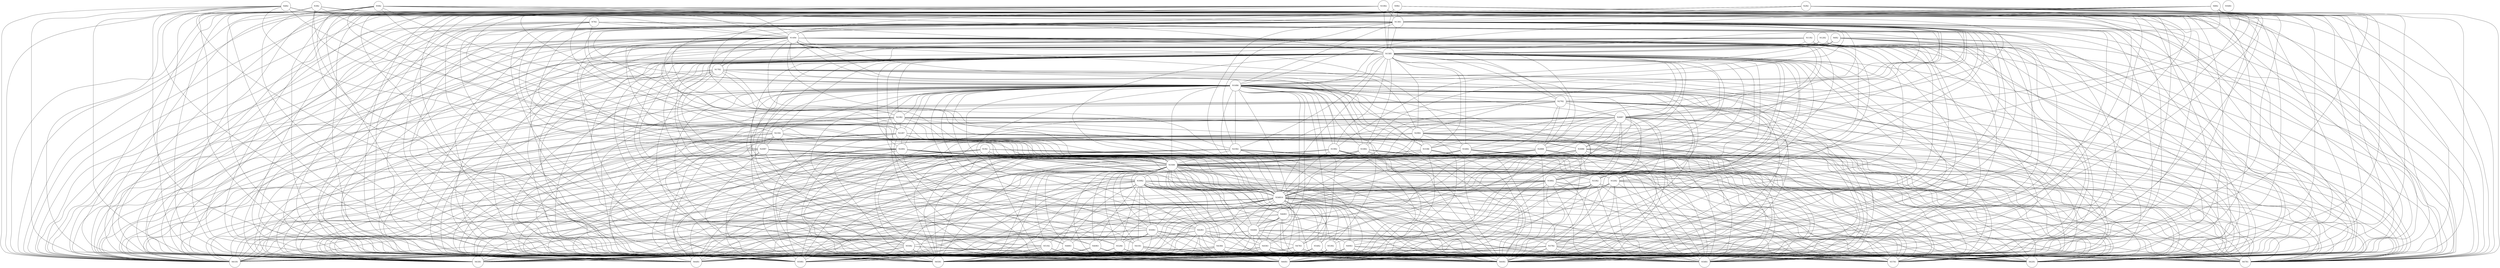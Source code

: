 graph ig {
    node [shape = circle];
    N1R2;
    N2R2;
    N3R2;
    N4R2;
    N5R2;
    N6R2;
    N7R2;
    N8R2;
    N9R2;
    N10R2;
    N11R2;
    N12R2;
    N13R3;
    N14R4;
    N15R5;
    N17R2;
    N16R6;
    N19R2;
    N18R2;
    N21R2;
    N20R7;
    N23R2;
    N22R7;
    N25R2;
    N24R2;
    N27R2;
    N26R7;
    N29R2;
    N28R8;
    N31R8;
    N30R8;
    N34R2;
    N35R9;
    N32R2;
    N33R2;
    N38R2;
    N39R2;
    N36R10;
    N37R2;
    N42R3;
    N43R4;
    N40R3;
    N41R3;
    N46R3;
    N47R3;
    N44R4;
    N45R3;
    N51R2;
    N50R3;
    N49R3;
    N48R3;
    N55R2;
    N54R2;
    N53R2;
    N52R4;
    N59R1;
    N58R1;
    N57R1;
    N56R1;
    N63R1;
    N62R1;
    N61R1;
    N60R1;
    N64R1;
    N65R1;
    N66R1;
    N67R1;
    N1R2 -- N67R1;
    N1R2 -- N66R1;
    N1R2 -- N61R1;
    N1R2 -- N60R1;
    N1R2 -- N65R1;
    N1R2 -- N64R1;
    N1R2 -- N62R1;
    N1R2 -- N63R1;
    N1R2 -- N57R1;
    N1R2 -- N58R1;
    N1R2 -- N59R1;
    N1R2 -- N35R9;
    N1R2 -- N36R10;
    N2R2 -- N67R1;
    N2R2 -- N66R1;
    N2R2 -- N61R1;
    N2R2 -- N60R1;
    N2R2 -- N65R1;
    N2R2 -- N64R1;
    N2R2 -- N62R1;
    N2R2 -- N63R1;
    N2R2 -- N57R1;
    N2R2 -- N58R1;
    N2R2 -- N59R1;
    N2R2 -- N13R3;
    N2R2 -- N35R9;
    N2R2 -- N36R10;
    N3R2 -- N67R1;
    N3R2 -- N66R1;
    N3R2 -- N61R1;
    N3R2 -- N60R1;
    N3R2 -- N65R1;
    N3R2 -- N64R1;
    N3R2 -- N62R1;
    N3R2 -- N63R1;
    N3R2 -- N57R1;
    N3R2 -- N58R1;
    N3R2 -- N59R1;
    N3R2 -- N13R3;
    N3R2 -- N14R4;
    N3R2 -- N35R9;
    N3R2 -- N36R10;
    N4R2 -- N67R1;
    N4R2 -- N66R1;
    N4R2 -- N61R1;
    N4R2 -- N60R1;
    N4R2 -- N65R1;
    N4R2 -- N64R1;
    N4R2 -- N62R1;
    N4R2 -- N63R1;
    N4R2 -- N57R1;
    N4R2 -- N58R1;
    N4R2 -- N59R1;
    N4R2 -- N13R3;
    N4R2 -- N14R4;
    N4R2 -- N15R5;
    N4R2 -- N35R9;
    N4R2 -- N36R10;
    N5R2 -- N67R1;
    N5R2 -- N66R1;
    N5R2 -- N61R1;
    N5R2 -- N60R1;
    N5R2 -- N65R1;
    N5R2 -- N64R1;
    N5R2 -- N62R1;
    N5R2 -- N63R1;
    N5R2 -- N57R1;
    N5R2 -- N58R1;
    N5R2 -- N59R1;
    N5R2 -- N13R3;
    N5R2 -- N14R4;
    N5R2 -- N15R5;
    N5R2 -- N16R6;
    N5R2 -- N35R9;
    N5R2 -- N36R10;
    N6R2 -- N65R1;
    N6R2 -- N64R1;
    N6R2 -- N67R1;
    N6R2 -- N66R1;
    N6R2 -- N61R1;
    N6R2 -- N60R1;
    N6R2 -- N62R1;
    N6R2 -- N63R1;
    N6R2 -- N57R1;
    N6R2 -- N58R1;
    N6R2 -- N59R1;
    N6R2 -- N15R5;
    N6R2 -- N16R6;
    N7R2 -- N65R1;
    N7R2 -- N64R1;
    N7R2 -- N67R1;
    N7R2 -- N66R1;
    N7R2 -- N61R1;
    N7R2 -- N60R1;
    N7R2 -- N62R1;
    N7R2 -- N63R1;
    N7R2 -- N57R1;
    N7R2 -- N58R1;
    N7R2 -- N59R1;
    N7R2 -- N14R4;
    N7R2 -- N15R5;
    N7R2 -- N16R6;
    N8R2 -- N65R1;
    N8R2 -- N64R1;
    N8R2 -- N58R1;
    N8R2 -- N67R1;
    N8R2 -- N66R1;
    N8R2 -- N57R1;
    N8R2 -- N61R1;
    N8R2 -- N59R1;
    N8R2 -- N60R1;
    N8R2 -- N63R1;
    N8R2 -- N62R1;
    N8R2 -- N13R3;
    N8R2 -- N14R4;
    N8R2 -- N15R5;
    N8R2 -- N16R6;
    N9R2 -- N65R1;
    N9R2 -- N64R1;
    N9R2 -- N58R1;
    N9R2 -- N67R1;
    N9R2 -- N66R1;
    N9R2 -- N57R1;
    N9R2 -- N61R1;
    N9R2 -- N59R1;
    N9R2 -- N60R1;
    N9R2 -- N63R1;
    N9R2 -- N62R1;
    N9R2 -- N13R3;
    N9R2 -- N14R4;
    N9R2 -- N15R5;
    N9R2 -- N16R6;
    N9R2 -- N26R7;
    N10R2 -- N65R1;
    N10R2 -- N64R1;
    N10R2 -- N58R1;
    N10R2 -- N67R1;
    N10R2 -- N66R1;
    N10R2 -- N57R1;
    N10R2 -- N61R1;
    N10R2 -- N59R1;
    N10R2 -- N60R1;
    N10R2 -- N63R1;
    N10R2 -- N62R1;
    N10R2 -- N13R3;
    N10R2 -- N14R4;
    N10R2 -- N15R5;
    N10R2 -- N16R6;
    N10R2 -- N26R7;
    N10R2 -- N35R9;
    N11R2 -- N64R1;
    N11R2 -- N67R1;
    N11R2 -- N66R1;
    N11R2 -- N58R1;
    N11R2 -- N57R1;
    N11R2 -- N61R1;
    N11R2 -- N59R1;
    N11R2 -- N60R1;
    N11R2 -- N65R1;
    N11R2 -- N63R1;
    N11R2 -- N62R1;
    N11R2 -- N15R5;
    N11R2 -- N16R6;
    N12R2 -- N67R1;
    N12R2 -- N66R1;
    N12R2 -- N58R1;
    N12R2 -- N57R1;
    N12R2 -- N61R1;
    N12R2 -- N59R1;
    N12R2 -- N60R1;
    N12R2 -- N65R1;
    N12R2 -- N64R1;
    N12R2 -- N63R1;
    N12R2 -- N62R1;
    N12R2 -- N15R5;
    N12R2 -- N16R6;
    N13R3 -- N67R1;
    N13R3 -- N66R1;
    N13R3 -- N58R1;
    N13R3 -- N57R1;
    N13R3 -- N61R1;
    N13R3 -- N59R1;
    N13R3 -- N60R1;
    N13R3 -- N65R1;
    N13R3 -- N64R1;
    N13R3 -- N63R1;
    N13R3 -- N62R1;
    N13R3 -- N14R4;
    N13R3 -- N15R5;
    N13R3 -- N17R2;
    N13R3 -- N16R6;
    N13R3 -- N19R2;
    N13R3 -- N18R2;
    N13R3 -- N21R2;
    N13R3 -- N20R7;
    N13R3 -- N23R2;
    N13R3 -- N22R7;
    N13R3 -- N25R2;
    N13R3 -- N24R2;
    N13R3 -- N27R2;
    N13R3 -- N26R7;
    N13R3 -- N29R2;
    N13R3 -- N28R8;
    N13R3 -- N31R8;
    N13R3 -- N30R8;
    N13R3 -- N34R2;
    N13R3 -- N35R9;
    N13R3 -- N32R2;
    N13R3 -- N33R2;
    N13R3 -- N38R2;
    N13R3 -- N36R10;
    N13R3 -- N37R2;
    N13R3 -- N55R2;
    N14R4 -- N67R1;
    N14R4 -- N66R1;
    N14R4 -- N58R1;
    N14R4 -- N57R1;
    N14R4 -- N61R1;
    N14R4 -- N59R1;
    N14R4 -- N60R1;
    N14R4 -- N65R1;
    N14R4 -- N64R1;
    N14R4 -- N63R1;
    N14R4 -- N62R1;
    N14R4 -- N15R5;
    N14R4 -- N17R2;
    N14R4 -- N16R6;
    N14R4 -- N19R2;
    N14R4 -- N18R2;
    N14R4 -- N21R2;
    N14R4 -- N20R7;
    N14R4 -- N23R2;
    N14R4 -- N22R7;
    N14R4 -- N25R2;
    N14R4 -- N24R2;
    N14R4 -- N27R2;
    N14R4 -- N26R7;
    N14R4 -- N29R2;
    N14R4 -- N28R8;
    N14R4 -- N31R8;
    N14R4 -- N30R8;
    N14R4 -- N34R2;
    N14R4 -- N35R9;
    N14R4 -- N32R2;
    N14R4 -- N33R2;
    N14R4 -- N38R2;
    N14R4 -- N36R10;
    N14R4 -- N37R2;
    N14R4 -- N55R2;
    N15R5 -- N67R1;
    N15R5 -- N66R1;
    N15R5 -- N58R1;
    N15R5 -- N57R1;
    N15R5 -- N61R1;
    N15R5 -- N59R1;
    N15R5 -- N60R1;
    N15R5 -- N65R1;
    N15R5 -- N64R1;
    N15R5 -- N63R1;
    N15R5 -- N62R1;
    N15R5 -- N17R2;
    N15R5 -- N16R6;
    N15R5 -- N19R2;
    N15R5 -- N18R2;
    N15R5 -- N21R2;
    N15R5 -- N20R7;
    N15R5 -- N23R2;
    N15R5 -- N22R7;
    N15R5 -- N25R2;
    N15R5 -- N24R2;
    N15R5 -- N27R2;
    N15R5 -- N26R7;
    N15R5 -- N29R2;
    N15R5 -- N28R8;
    N15R5 -- N31R8;
    N15R5 -- N30R8;
    N15R5 -- N34R2;
    N15R5 -- N35R9;
    N15R5 -- N32R2;
    N15R5 -- N33R2;
    N15R5 -- N38R2;
    N15R5 -- N39R2;
    N15R5 -- N36R10;
    N15R5 -- N37R2;
    N15R5 -- N42R3;
    N15R5 -- N43R4;
    N15R5 -- N40R3;
    N15R5 -- N41R3;
    N15R5 -- N46R3;
    N15R5 -- N47R3;
    N15R5 -- N44R4;
    N15R5 -- N45R3;
    N15R5 -- N51R2;
    N15R5 -- N50R3;
    N15R5 -- N49R3;
    N15R5 -- N48R3;
    N15R5 -- N55R2;
    N15R5 -- N54R2;
    N15R5 -- N53R2;
    N15R5 -- N52R4;
    N17R2 -- N67R1;
    N17R2 -- N66R1;
    N17R2 -- N58R1;
    N17R2 -- N57R1;
    N17R2 -- N61R1;
    N17R2 -- N59R1;
    N17R2 -- N60R1;
    N17R2 -- N65R1;
    N17R2 -- N64R1;
    N17R2 -- N63R1;
    N17R2 -- N62R1;
    N17R2 -- N16R6;
    N17R2 -- N35R9;
    N17R2 -- N36R10;
    N16R6 -- N67R1;
    N16R6 -- N66R1;
    N16R6 -- N58R1;
    N16R6 -- N57R1;
    N16R6 -- N61R1;
    N16R6 -- N59R1;
    N16R6 -- N60R1;
    N16R6 -- N65R1;
    N16R6 -- N64R1;
    N16R6 -- N63R1;
    N16R6 -- N62R1;
    N16R6 -- N19R2;
    N16R6 -- N18R2;
    N16R6 -- N21R2;
    N16R6 -- N20R7;
    N16R6 -- N23R2;
    N16R6 -- N22R7;
    N16R6 -- N25R2;
    N16R6 -- N24R2;
    N16R6 -- N27R2;
    N16R6 -- N26R7;
    N16R6 -- N29R2;
    N16R6 -- N28R8;
    N16R6 -- N31R8;
    N16R6 -- N30R8;
    N16R6 -- N34R2;
    N16R6 -- N35R9;
    N16R6 -- N32R2;
    N16R6 -- N33R2;
    N16R6 -- N38R2;
    N16R6 -- N39R2;
    N16R6 -- N36R10;
    N16R6 -- N37R2;
    N16R6 -- N42R3;
    N16R6 -- N43R4;
    N16R6 -- N40R3;
    N16R6 -- N41R3;
    N16R6 -- N46R3;
    N16R6 -- N47R3;
    N16R6 -- N44R4;
    N16R6 -- N45R3;
    N16R6 -- N51R2;
    N16R6 -- N50R3;
    N16R6 -- N49R3;
    N16R6 -- N48R3;
    N16R6 -- N55R2;
    N16R6 -- N54R2;
    N16R6 -- N53R2;
    N16R6 -- N52R4;
    N19R2 -- N67R1;
    N19R2 -- N66R1;
    N19R2 -- N58R1;
    N19R2 -- N57R1;
    N19R2 -- N61R1;
    N19R2 -- N59R1;
    N19R2 -- N60R1;
    N19R2 -- N65R1;
    N19R2 -- N64R1;
    N19R2 -- N63R1;
    N19R2 -- N62R1;
    N19R2 -- N35R9;
    N19R2 -- N36R10;
    N18R2 -- N67R1;
    N18R2 -- N66R1;
    N18R2 -- N58R1;
    N18R2 -- N57R1;
    N18R2 -- N61R1;
    N18R2 -- N59R1;
    N18R2 -- N60R1;
    N18R2 -- N65R1;
    N18R2 -- N64R1;
    N18R2 -- N63R1;
    N18R2 -- N62R1;
    N18R2 -- N35R9;
    N18R2 -- N36R10;
    N21R2 -- N67R1;
    N21R2 -- N66R1;
    N21R2 -- N58R1;
    N21R2 -- N57R1;
    N21R2 -- N61R1;
    N21R2 -- N59R1;
    N21R2 -- N60R1;
    N21R2 -- N65R1;
    N21R2 -- N64R1;
    N21R2 -- N63R1;
    N21R2 -- N62R1;
    N21R2 -- N20R7;
    N21R2 -- N35R9;
    N21R2 -- N36R10;
    N20R7 -- N67R1;
    N20R7 -- N66R1;
    N20R7 -- N58R1;
    N20R7 -- N57R1;
    N20R7 -- N61R1;
    N20R7 -- N59R1;
    N20R7 -- N60R1;
    N20R7 -- N65R1;
    N20R7 -- N64R1;
    N20R7 -- N63R1;
    N20R7 -- N62R1;
    N20R7 -- N35R9;
    N20R7 -- N36R10;
    N23R2 -- N67R1;
    N23R2 -- N66R1;
    N23R2 -- N58R1;
    N23R2 -- N57R1;
    N23R2 -- N61R1;
    N23R2 -- N59R1;
    N23R2 -- N60R1;
    N23R2 -- N65R1;
    N23R2 -- N64R1;
    N23R2 -- N63R1;
    N23R2 -- N62R1;
    N23R2 -- N22R7;
    N23R2 -- N35R9;
    N23R2 -- N36R10;
    N22R7 -- N67R1;
    N22R7 -- N66R1;
    N22R7 -- N58R1;
    N22R7 -- N57R1;
    N22R7 -- N61R1;
    N22R7 -- N59R1;
    N22R7 -- N60R1;
    N22R7 -- N65R1;
    N22R7 -- N64R1;
    N22R7 -- N63R1;
    N22R7 -- N62R1;
    N22R7 -- N24R2;
    N22R7 -- N35R9;
    N22R7 -- N36R10;
    N25R2 -- N67R1;
    N25R2 -- N66R1;
    N25R2 -- N58R1;
    N25R2 -- N57R1;
    N25R2 -- N61R1;
    N25R2 -- N59R1;
    N25R2 -- N60R1;
    N25R2 -- N65R1;
    N25R2 -- N64R1;
    N25R2 -- N63R1;
    N25R2 -- N62R1;
    N25R2 -- N35R9;
    N25R2 -- N36R10;
    N24R2 -- N67R1;
    N24R2 -- N66R1;
    N24R2 -- N58R1;
    N24R2 -- N57R1;
    N24R2 -- N61R1;
    N24R2 -- N59R1;
    N24R2 -- N60R1;
    N24R2 -- N65R1;
    N24R2 -- N64R1;
    N24R2 -- N63R1;
    N24R2 -- N62R1;
    N24R2 -- N35R9;
    N24R2 -- N36R10;
    N27R2 -- N67R1;
    N27R2 -- N66R1;
    N27R2 -- N58R1;
    N27R2 -- N57R1;
    N27R2 -- N61R1;
    N27R2 -- N59R1;
    N27R2 -- N60R1;
    N27R2 -- N65R1;
    N27R2 -- N64R1;
    N27R2 -- N63R1;
    N27R2 -- N62R1;
    N27R2 -- N26R7;
    N27R2 -- N28R8;
    N27R2 -- N35R9;
    N27R2 -- N36R10;
    N26R7 -- N67R1;
    N26R7 -- N66R1;
    N26R7 -- N58R1;
    N26R7 -- N57R1;
    N26R7 -- N61R1;
    N26R7 -- N59R1;
    N26R7 -- N60R1;
    N26R7 -- N65R1;
    N26R7 -- N64R1;
    N26R7 -- N63R1;
    N26R7 -- N62R1;
    N26R7 -- N29R2;
    N26R7 -- N28R8;
    N26R7 -- N31R8;
    N26R7 -- N30R8;
    N26R7 -- N34R2;
    N26R7 -- N35R9;
    N26R7 -- N32R2;
    N26R7 -- N33R2;
    N26R7 -- N38R2;
    N26R7 -- N36R10;
    N26R7 -- N37R2;
    N26R7 -- N55R2;
    N29R2 -- N67R1;
    N29R2 -- N66R1;
    N29R2 -- N58R1;
    N29R2 -- N57R1;
    N29R2 -- N61R1;
    N29R2 -- N59R1;
    N29R2 -- N60R1;
    N29R2 -- N65R1;
    N29R2 -- N64R1;
    N29R2 -- N63R1;
    N29R2 -- N62R1;
    N29R2 -- N31R8;
    N29R2 -- N30R8;
    N29R2 -- N35R9;
    N29R2 -- N36R10;
    N28R8 -- N67R1;
    N28R8 -- N66R1;
    N28R8 -- N58R1;
    N28R8 -- N57R1;
    N28R8 -- N61R1;
    N28R8 -- N59R1;
    N28R8 -- N60R1;
    N28R8 -- N65R1;
    N28R8 -- N64R1;
    N28R8 -- N63R1;
    N28R8 -- N62R1;
    N28R8 -- N35R9;
    N28R8 -- N36R10;
    N31R8 -- N67R1;
    N31R8 -- N66R1;
    N31R8 -- N58R1;
    N31R8 -- N57R1;
    N31R8 -- N61R1;
    N31R8 -- N59R1;
    N31R8 -- N60R1;
    N31R8 -- N65R1;
    N31R8 -- N64R1;
    N31R8 -- N63R1;
    N31R8 -- N62R1;
    N31R8 -- N35R9;
    N31R8 -- N36R10;
    N30R8 -- N67R1;
    N30R8 -- N66R1;
    N30R8 -- N58R1;
    N30R8 -- N57R1;
    N30R8 -- N61R1;
    N30R8 -- N59R1;
    N30R8 -- N60R1;
    N30R8 -- N65R1;
    N30R8 -- N64R1;
    N30R8 -- N63R1;
    N30R8 -- N62R1;
    N30R8 -- N35R9;
    N30R8 -- N36R10;
    N34R2 -- N67R1;
    N34R2 -- N66R1;
    N34R2 -- N58R1;
    N34R2 -- N57R1;
    N34R2 -- N61R1;
    N34R2 -- N59R1;
    N34R2 -- N60R1;
    N34R2 -- N65R1;
    N34R2 -- N64R1;
    N34R2 -- N63R1;
    N34R2 -- N62R1;
    N34R2 -- N35R9;
    N34R2 -- N36R10;
    N35R9 -- N67R1;
    N35R9 -- N66R1;
    N35R9 -- N58R1;
    N35R9 -- N57R1;
    N35R9 -- N61R1;
    N35R9 -- N59R1;
    N35R9 -- N60R1;
    N35R9 -- N65R1;
    N35R9 -- N64R1;
    N35R9 -- N63R1;
    N35R9 -- N62R1;
    N35R9 -- N32R2;
    N35R9 -- N33R2;
    N35R9 -- N38R2;
    N35R9 -- N39R2;
    N35R9 -- N36R10;
    N35R9 -- N37R2;
    N35R9 -- N42R3;
    N35R9 -- N43R4;
    N35R9 -- N40R3;
    N35R9 -- N41R3;
    N35R9 -- N46R3;
    N35R9 -- N47R3;
    N35R9 -- N44R4;
    N35R9 -- N45R3;
    N35R9 -- N51R2;
    N35R9 -- N50R3;
    N35R9 -- N49R3;
    N35R9 -- N48R3;
    N35R9 -- N55R2;
    N35R9 -- N54R2;
    N35R9 -- N53R2;
    N35R9 -- N52R4;
    N32R2 -- N67R1;
    N32R2 -- N66R1;
    N32R2 -- N58R1;
    N32R2 -- N57R1;
    N32R2 -- N61R1;
    N32R2 -- N59R1;
    N32R2 -- N60R1;
    N32R2 -- N65R1;
    N32R2 -- N64R1;
    N32R2 -- N63R1;
    N32R2 -- N62R1;
    N32R2 -- N36R10;
    N33R2 -- N67R1;
    N33R2 -- N66R1;
    N33R2 -- N58R1;
    N33R2 -- N57R1;
    N33R2 -- N61R1;
    N33R2 -- N59R1;
    N33R2 -- N60R1;
    N33R2 -- N65R1;
    N33R2 -- N64R1;
    N33R2 -- N63R1;
    N33R2 -- N62R1;
    N33R2 -- N36R10;
    N38R2 -- N66R1;
    N38R2 -- N58R1;
    N38R2 -- N57R1;
    N38R2 -- N61R1;
    N38R2 -- N59R1;
    N38R2 -- N60R1;
    N38R2 -- N65R1;
    N38R2 -- N64R1;
    N38R2 -- N63R1;
    N38R2 -- N62R1;
    N38R2 -- N67R1;
    N38R2 -- N36R10;
    N39R2 -- N59R1;
    N39R2 -- N60R1;
    N39R2 -- N63R1;
    N39R2 -- N62R1;
    N39R2 -- N58R1;
    N39R2 -- N57R1;
    N39R2 -- N61R1;
    N39R2 -- N67R1;
    N39R2 -- N66R1;
    N39R2 -- N65R1;
    N39R2 -- N64R1;
    N39R2 -- N36R10;
    N39R2 -- N42R3;
    N39R2 -- N43R4;
    N39R2 -- N40R3;
    N39R2 -- N41R3;
    N39R2 -- N46R3;
    N39R2 -- N47R3;
    N39R2 -- N44R4;
    N39R2 -- N45R3;
    N39R2 -- N50R3;
    N39R2 -- N49R3;
    N39R2 -- N48R3;
    N39R2 -- N52R4;
    N36R10 -- N67R1;
    N36R10 -- N66R1;
    N36R10 -- N58R1;
    N36R10 -- N57R1;
    N36R10 -- N61R1;
    N36R10 -- N59R1;
    N36R10 -- N60R1;
    N36R10 -- N65R1;
    N36R10 -- N64R1;
    N36R10 -- N63R1;
    N36R10 -- N62R1;
    N36R10 -- N37R2;
    N36R10 -- N42R3;
    N36R10 -- N43R4;
    N36R10 -- N40R3;
    N36R10 -- N41R3;
    N36R10 -- N46R3;
    N36R10 -- N47R3;
    N36R10 -- N44R4;
    N36R10 -- N45R3;
    N36R10 -- N51R2;
    N36R10 -- N50R3;
    N36R10 -- N49R3;
    N36R10 -- N48R3;
    N36R10 -- N55R2;
    N36R10 -- N54R2;
    N36R10 -- N53R2;
    N36R10 -- N52R4;
    N37R2 -- N67R1;
    N37R2 -- N66R1;
    N37R2 -- N58R1;
    N37R2 -- N57R1;
    N37R2 -- N61R1;
    N37R2 -- N59R1;
    N37R2 -- N60R1;
    N37R2 -- N65R1;
    N37R2 -- N64R1;
    N37R2 -- N63R1;
    N37R2 -- N62R1;
    N42R3 -- N59R1;
    N42R3 -- N60R1;
    N42R3 -- N58R1;
    N42R3 -- N57R1;
    N42R3 -- N61R1;
    N42R3 -- N67R1;
    N42R3 -- N66R1;
    N42R3 -- N65R1;
    N42R3 -- N64R1;
    N42R3 -- N63R1;
    N42R3 -- N62R1;
    N42R3 -- N43R4;
    N43R4 -- N59R1;
    N43R4 -- N60R1;
    N43R4 -- N58R1;
    N43R4 -- N57R1;
    N43R4 -- N67R1;
    N43R4 -- N66R1;
    N43R4 -- N61R1;
    N43R4 -- N65R1;
    N43R4 -- N64R1;
    N43R4 -- N63R1;
    N43R4 -- N62R1;
    N40R3 -- N59R1;
    N40R3 -- N60R1;
    N40R3 -- N63R1;
    N40R3 -- N62R1;
    N40R3 -- N58R1;
    N40R3 -- N57R1;
    N40R3 -- N61R1;
    N40R3 -- N67R1;
    N40R3 -- N66R1;
    N40R3 -- N65R1;
    N40R3 -- N64R1;
    N41R3 -- N59R1;
    N41R3 -- N60R1;
    N41R3 -- N62R1;
    N41R3 -- N58R1;
    N41R3 -- N57R1;
    N41R3 -- N61R1;
    N41R3 -- N67R1;
    N41R3 -- N66R1;
    N41R3 -- N65R1;
    N41R3 -- N64R1;
    N41R3 -- N63R1;
    N46R3 -- N58R1;
    N46R3 -- N57R1;
    N46R3 -- N67R1;
    N46R3 -- N66R1;
    N46R3 -- N61R1;
    N46R3 -- N59R1;
    N46R3 -- N60R1;
    N46R3 -- N65R1;
    N46R3 -- N64R1;
    N46R3 -- N63R1;
    N46R3 -- N62R1;
    N46R3 -- N44R4;
    N47R3 -- N58R1;
    N47R3 -- N57R1;
    N47R3 -- N67R1;
    N47R3 -- N66R1;
    N47R3 -- N61R1;
    N47R3 -- N59R1;
    N47R3 -- N60R1;
    N47R3 -- N65R1;
    N47R3 -- N64R1;
    N47R3 -- N63R1;
    N47R3 -- N62R1;
    N44R4 -- N59R1;
    N44R4 -- N60R1;
    N44R4 -- N58R1;
    N44R4 -- N57R1;
    N44R4 -- N67R1;
    N44R4 -- N66R1;
    N44R4 -- N61R1;
    N44R4 -- N65R1;
    N44R4 -- N64R1;
    N44R4 -- N63R1;
    N44R4 -- N62R1;
    N44R4 -- N45R3;
    N45R3 -- N59R1;
    N45R3 -- N58R1;
    N45R3 -- N57R1;
    N45R3 -- N67R1;
    N45R3 -- N66R1;
    N45R3 -- N61R1;
    N45R3 -- N60R1;
    N45R3 -- N65R1;
    N45R3 -- N64R1;
    N45R3 -- N63R1;
    N45R3 -- N62R1;
    N51R2 -- N62R1;
    N51R2 -- N67R1;
    N51R2 -- N66R1;
    N51R2 -- N58R1;
    N51R2 -- N57R1;
    N51R2 -- N61R1;
    N51R2 -- N59R1;
    N51R2 -- N60R1;
    N51R2 -- N65R1;
    N51R2 -- N64R1;
    N51R2 -- N63R1;
    N50R3 -- N57R1;
    N50R3 -- N67R1;
    N50R3 -- N66R1;
    N50R3 -- N58R1;
    N50R3 -- N61R1;
    N50R3 -- N59R1;
    N50R3 -- N60R1;
    N50R3 -- N65R1;
    N50R3 -- N64R1;
    N50R3 -- N63R1;
    N50R3 -- N62R1;
    N50R3 -- N52R4;
    N49R3 -- N58R1;
    N49R3 -- N57R1;
    N49R3 -- N67R1;
    N49R3 -- N66R1;
    N49R3 -- N61R1;
    N49R3 -- N59R1;
    N49R3 -- N60R1;
    N49R3 -- N65R1;
    N49R3 -- N64R1;
    N49R3 -- N63R1;
    N49R3 -- N62R1;
    N48R3 -- N58R1;
    N48R3 -- N57R1;
    N48R3 -- N67R1;
    N48R3 -- N66R1;
    N48R3 -- N61R1;
    N48R3 -- N59R1;
    N48R3 -- N60R1;
    N48R3 -- N65R1;
    N48R3 -- N64R1;
    N48R3 -- N63R1;
    N48R3 -- N62R1;
    N55R2 -- N65R1;
    N55R2 -- N64R1;
    N55R2 -- N58R1;
    N55R2 -- N67R1;
    N55R2 -- N66R1;
    N55R2 -- N57R1;
    N55R2 -- N61R1;
    N55R2 -- N59R1;
    N55R2 -- N60R1;
    N55R2 -- N62R1;
    N55R2 -- N63R1;
    N54R2 -- N67R1;
    N54R2 -- N66R1;
    N54R2 -- N58R1;
    N54R2 -- N57R1;
    N54R2 -- N61R1;
    N54R2 -- N59R1;
    N54R2 -- N60R1;
    N54R2 -- N65R1;
    N54R2 -- N64R1;
    N54R2 -- N63R1;
    N54R2 -- N62R1;
    N53R2 -- N62R1;
    N53R2 -- N58R1;
    N53R2 -- N67R1;
    N53R2 -- N66R1;
    N53R2 -- N57R1;
    N53R2 -- N61R1;
    N53R2 -- N59R1;
    N53R2 -- N60R1;
    N53R2 -- N65R1;
    N53R2 -- N64R1;
    N53R2 -- N63R1;
    N52R4 -- N67R1;
    N52R4 -- N66R1;
    N52R4 -- N58R1;
    N52R4 -- N57R1;
    N52R4 -- N61R1;
    N52R4 -- N59R1;
    N52R4 -- N60R1;
    N52R4 -- N65R1;
    N52R4 -- N64R1;
    N52R4 -- N63R1;
    N52R4 -- N62R1;
}

